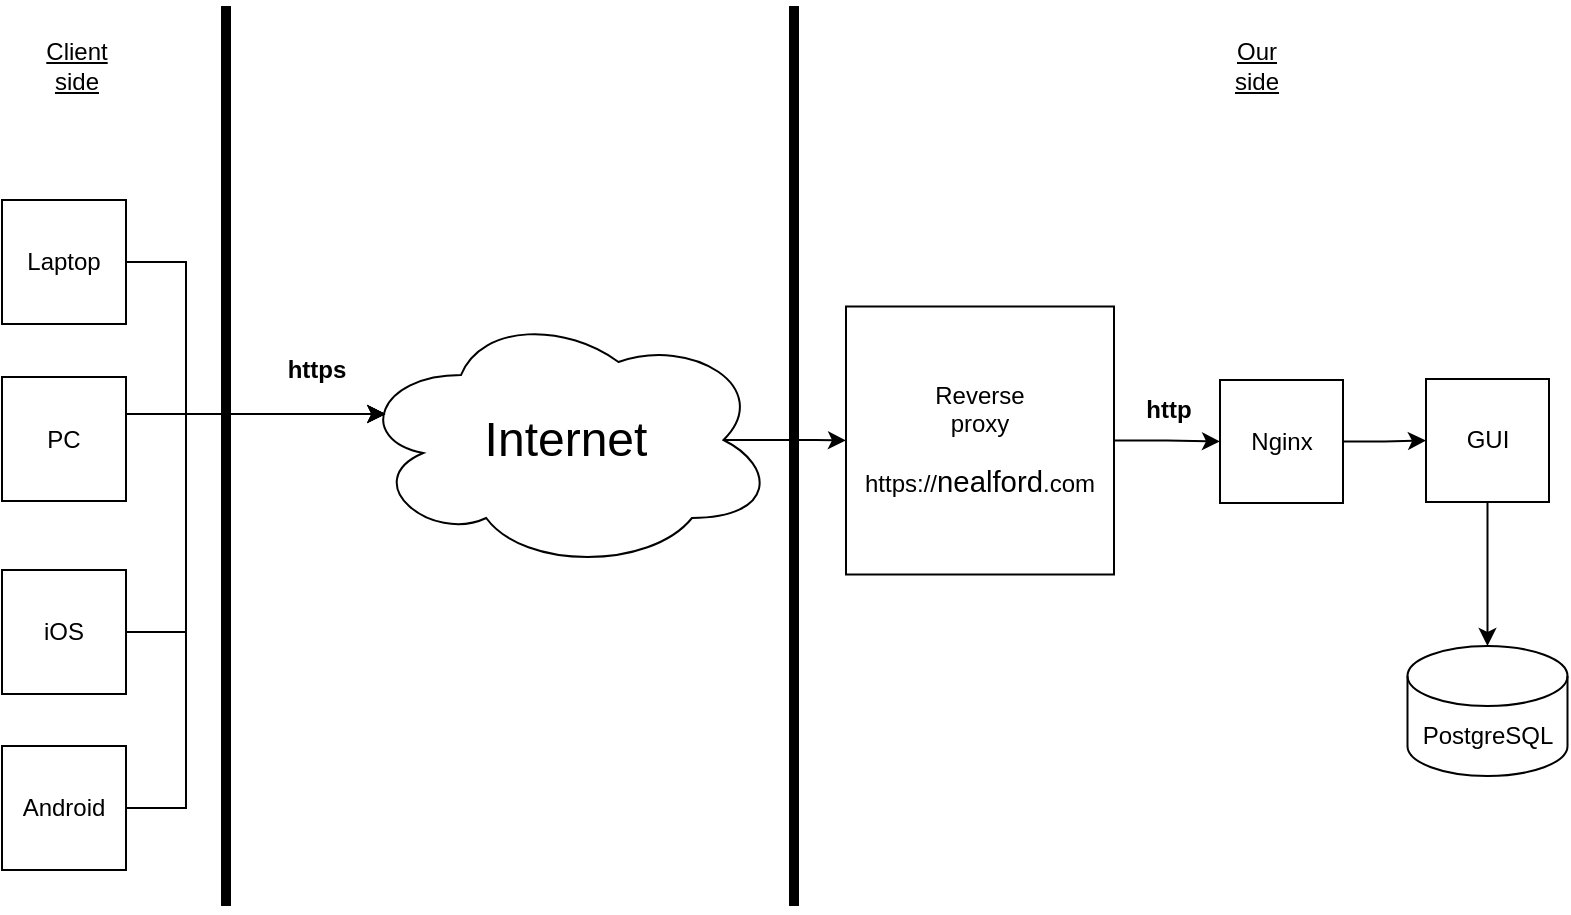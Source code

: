 <mxfile version="26.0.9">
  <diagram name="Страница — 1" id="_R4RXjwRnTJChZPuDV2o">
    <mxGraphModel dx="1310" dy="844" grid="1" gridSize="10" guides="1" tooltips="1" connect="1" arrows="1" fold="1" page="1" pageScale="1" pageWidth="827" pageHeight="1169" background="#ffffff" math="0" shadow="0">
      <root>
        <mxCell id="0" />
        <mxCell id="1" parent="0" />
        <mxCell id="RnP18blMsBBMerziqIrX-8" style="edgeStyle=orthogonalEdgeStyle;rounded=0;orthogonalLoop=1;jettySize=auto;html=1;exitX=0.875;exitY=0.5;exitDx=0;exitDy=0;exitPerimeter=0;entryX=0;entryY=0.5;entryDx=0;entryDy=0;" edge="1" parent="1" source="RnP18blMsBBMerziqIrX-5" target="RnP18blMsBBMerziqIrX-7">
          <mxGeometry relative="1" as="geometry" />
        </mxCell>
        <mxCell id="RnP18blMsBBMerziqIrX-5" value="&lt;font style=&quot;font-size: 24px;&quot;&gt;Internet&lt;/font&gt;" style="ellipse;shape=cloud;whiteSpace=wrap;html=1;" vertex="1" parent="1">
          <mxGeometry x="195" y="232" width="210" height="130" as="geometry" />
        </mxCell>
        <mxCell id="RnP18blMsBBMerziqIrX-6" value="" style="group" vertex="1" connectable="0" parent="1">
          <mxGeometry x="18" y="177" width="62" height="63" as="geometry" />
        </mxCell>
        <mxCell id="RnP18blMsBBMerziqIrX-3" value="Laptop" style="whiteSpace=wrap;html=1;aspect=fixed;" vertex="1" parent="RnP18blMsBBMerziqIrX-6">
          <mxGeometry width="62" height="62" as="geometry" />
        </mxCell>
        <mxCell id="RnP18blMsBBMerziqIrX-31" style="edgeStyle=orthogonalEdgeStyle;rounded=0;orthogonalLoop=1;jettySize=auto;html=1;exitX=1;exitY=0.5;exitDx=0;exitDy=0;entryX=0;entryY=0.5;entryDx=0;entryDy=0;" edge="1" parent="1" source="RnP18blMsBBMerziqIrX-7" target="RnP18blMsBBMerziqIrX-29">
          <mxGeometry relative="1" as="geometry" />
        </mxCell>
        <mxCell id="RnP18blMsBBMerziqIrX-7" value="Reverse&lt;div&gt;proxy&lt;/div&gt;&lt;div&gt;&lt;br&gt;&lt;/div&gt;&lt;div&gt;https://&lt;span style=&quot;font-size:11.0pt;line-height:107%;&lt;br/&gt;font-family:&amp;quot;Calibri&amp;quot;,sans-serif;mso-ascii-theme-font:minor-latin;mso-fareast-font-family:&lt;br/&gt;Calibri;mso-fareast-theme-font:minor-latin;mso-hansi-theme-font:minor-latin;&lt;br/&gt;mso-bidi-font-family:&amp;quot;Times New Roman&amp;quot;;mso-bidi-theme-font:minor-bidi;&lt;br/&gt;mso-ansi-language:RU;mso-fareast-language:EN-US;mso-bidi-language:AR-SA&quot;&gt;nealford&lt;/span&gt;.com&lt;/div&gt;" style="whiteSpace=wrap;html=1;aspect=fixed;" vertex="1" parent="1">
          <mxGeometry x="440" y="230.25" width="134" height="134" as="geometry" />
        </mxCell>
        <mxCell id="RnP18blMsBBMerziqIrX-9" value="Client&lt;div&gt;side&lt;/div&gt;" style="text;html=1;align=center;verticalAlign=middle;resizable=0;points=[];autosize=1;strokeColor=none;fillColor=none;fontStyle=4" vertex="1" parent="1">
          <mxGeometry x="30" y="90" width="50" height="40" as="geometry" />
        </mxCell>
        <mxCell id="RnP18blMsBBMerziqIrX-10" value="" style="endArrow=none;html=1;rounded=0;strokeWidth=5;" edge="1" parent="1">
          <mxGeometry width="50" height="50" relative="1" as="geometry">
            <mxPoint x="130" y="530" as="sourcePoint" />
            <mxPoint x="130" y="80" as="targetPoint" />
          </mxGeometry>
        </mxCell>
        <mxCell id="RnP18blMsBBMerziqIrX-13" value="" style="endArrow=none;html=1;rounded=0;strokeWidth=5;" edge="1" parent="1">
          <mxGeometry width="50" height="50" relative="1" as="geometry">
            <mxPoint x="414" y="530" as="sourcePoint" />
            <mxPoint x="414" y="80" as="targetPoint" />
          </mxGeometry>
        </mxCell>
        <mxCell id="RnP18blMsBBMerziqIrX-14" value="Our&lt;div&gt;side&lt;/div&gt;" style="text;html=1;align=center;verticalAlign=middle;resizable=0;points=[];autosize=1;strokeColor=none;fillColor=none;fontStyle=4" vertex="1" parent="1">
          <mxGeometry x="620" y="90" width="50" height="40" as="geometry" />
        </mxCell>
        <mxCell id="RnP18blMsBBMerziqIrX-17" value="" style="group" vertex="1" connectable="0" parent="1">
          <mxGeometry x="18" y="265.5" width="62" height="63" as="geometry" />
        </mxCell>
        <mxCell id="RnP18blMsBBMerziqIrX-18" value="PC" style="whiteSpace=wrap;html=1;aspect=fixed;" vertex="1" parent="RnP18blMsBBMerziqIrX-17">
          <mxGeometry width="62" height="62" as="geometry" />
        </mxCell>
        <mxCell id="RnP18blMsBBMerziqIrX-19" value="" style="group" vertex="1" connectable="0" parent="1">
          <mxGeometry x="18" y="362" width="62" height="63" as="geometry" />
        </mxCell>
        <mxCell id="RnP18blMsBBMerziqIrX-20" value="iOS" style="whiteSpace=wrap;html=1;aspect=fixed;" vertex="1" parent="RnP18blMsBBMerziqIrX-19">
          <mxGeometry width="62" height="62" as="geometry" />
        </mxCell>
        <mxCell id="RnP18blMsBBMerziqIrX-21" value="" style="group" vertex="1" connectable="0" parent="1">
          <mxGeometry x="18" y="450" width="62" height="63" as="geometry" />
        </mxCell>
        <mxCell id="RnP18blMsBBMerziqIrX-22" value="Android" style="whiteSpace=wrap;html=1;aspect=fixed;" vertex="1" parent="RnP18blMsBBMerziqIrX-21">
          <mxGeometry width="62" height="62" as="geometry" />
        </mxCell>
        <mxCell id="RnP18blMsBBMerziqIrX-23" style="edgeStyle=orthogonalEdgeStyle;rounded=0;orthogonalLoop=1;jettySize=auto;html=1;exitX=1;exitY=0.5;exitDx=0;exitDy=0;entryX=0.07;entryY=0.4;entryDx=0;entryDy=0;entryPerimeter=0;" edge="1" parent="1" source="RnP18blMsBBMerziqIrX-18" target="RnP18blMsBBMerziqIrX-5">
          <mxGeometry relative="1" as="geometry">
            <Array as="points">
              <mxPoint x="80" y="284" />
            </Array>
          </mxGeometry>
        </mxCell>
        <mxCell id="RnP18blMsBBMerziqIrX-24" style="edgeStyle=orthogonalEdgeStyle;rounded=0;orthogonalLoop=1;jettySize=auto;html=1;exitX=1;exitY=0.5;exitDx=0;exitDy=0;entryX=0.07;entryY=0.4;entryDx=0;entryDy=0;entryPerimeter=0;" edge="1" parent="1" source="RnP18blMsBBMerziqIrX-3" target="RnP18blMsBBMerziqIrX-5">
          <mxGeometry relative="1" as="geometry">
            <Array as="points">
              <mxPoint x="110" y="208" />
              <mxPoint x="110" y="284" />
            </Array>
          </mxGeometry>
        </mxCell>
        <mxCell id="RnP18blMsBBMerziqIrX-25" style="edgeStyle=orthogonalEdgeStyle;rounded=0;orthogonalLoop=1;jettySize=auto;html=1;exitX=1;exitY=0.5;exitDx=0;exitDy=0;entryX=0.07;entryY=0.4;entryDx=0;entryDy=0;entryPerimeter=0;" edge="1" parent="1" source="RnP18blMsBBMerziqIrX-20" target="RnP18blMsBBMerziqIrX-5">
          <mxGeometry relative="1" as="geometry">
            <Array as="points">
              <mxPoint x="110" y="393" />
              <mxPoint x="110" y="284" />
            </Array>
          </mxGeometry>
        </mxCell>
        <mxCell id="RnP18blMsBBMerziqIrX-26" style="edgeStyle=orthogonalEdgeStyle;rounded=0;orthogonalLoop=1;jettySize=auto;html=1;exitX=1;exitY=0.5;exitDx=0;exitDy=0;entryX=0.07;entryY=0.4;entryDx=0;entryDy=0;entryPerimeter=0;" edge="1" parent="1" source="RnP18blMsBBMerziqIrX-22" target="RnP18blMsBBMerziqIrX-5">
          <mxGeometry relative="1" as="geometry">
            <Array as="points">
              <mxPoint x="110" y="481" />
              <mxPoint x="110" y="284" />
            </Array>
          </mxGeometry>
        </mxCell>
        <mxCell id="RnP18blMsBBMerziqIrX-28" value="https" style="text;html=1;align=center;verticalAlign=middle;resizable=0;points=[];autosize=1;strokeColor=none;fillColor=none;fontStyle=1" vertex="1" parent="1">
          <mxGeometry x="150" y="247" width="50" height="30" as="geometry" />
        </mxCell>
        <mxCell id="RnP18blMsBBMerziqIrX-37" style="edgeStyle=orthogonalEdgeStyle;rounded=0;orthogonalLoop=1;jettySize=auto;html=1;exitX=1;exitY=0.5;exitDx=0;exitDy=0;entryX=0;entryY=0.5;entryDx=0;entryDy=0;" edge="1" parent="1" source="RnP18blMsBBMerziqIrX-29" target="RnP18blMsBBMerziqIrX-36">
          <mxGeometry relative="1" as="geometry">
            <mxPoint x="620" y="160" as="targetPoint" />
          </mxGeometry>
        </mxCell>
        <mxCell id="RnP18blMsBBMerziqIrX-29" value="Nginx" style="whiteSpace=wrap;html=1;aspect=fixed;" vertex="1" parent="1">
          <mxGeometry x="627" y="267" width="61.5" height="61.5" as="geometry" />
        </mxCell>
        <mxCell id="RnP18blMsBBMerziqIrX-32" value="http" style="text;html=1;align=center;verticalAlign=middle;resizable=0;points=[];autosize=1;strokeColor=none;fillColor=none;fontStyle=1" vertex="1" parent="1">
          <mxGeometry x="581" y="267" width="40" height="30" as="geometry" />
        </mxCell>
        <mxCell id="RnP18blMsBBMerziqIrX-34" value="PostgreSQL" style="shape=cylinder3;whiteSpace=wrap;html=1;boundedLbl=1;backgroundOutline=1;size=15;" vertex="1" parent="1">
          <mxGeometry x="720.75" y="400" width="80" height="65" as="geometry" />
        </mxCell>
        <mxCell id="RnP18blMsBBMerziqIrX-35" style="edgeStyle=orthogonalEdgeStyle;rounded=0;orthogonalLoop=1;jettySize=auto;html=1;exitX=0.5;exitY=1;exitDx=0;exitDy=0;entryX=0.5;entryY=0;entryDx=0;entryDy=0;entryPerimeter=0;" edge="1" parent="1" source="RnP18blMsBBMerziqIrX-36" target="RnP18blMsBBMerziqIrX-34">
          <mxGeometry relative="1" as="geometry" />
        </mxCell>
        <mxCell id="RnP18blMsBBMerziqIrX-36" value="GUI" style="whiteSpace=wrap;html=1;aspect=fixed;" vertex="1" parent="1">
          <mxGeometry x="730" y="266.5" width="61.5" height="61.5" as="geometry" />
        </mxCell>
      </root>
    </mxGraphModel>
  </diagram>
</mxfile>
